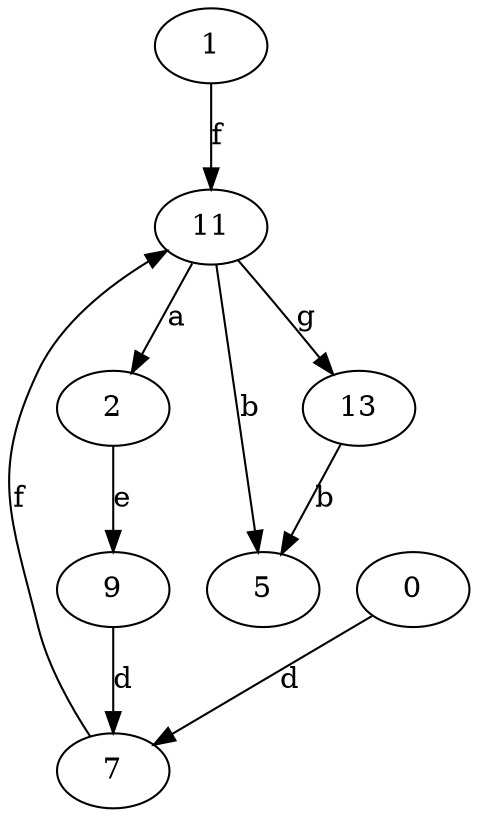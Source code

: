 strict digraph  {
1;
2;
5;
7;
9;
0;
11;
13;
1 -> 11  [label=f];
2 -> 9  [label=e];
7 -> 11  [label=f];
9 -> 7  [label=d];
0 -> 7  [label=d];
11 -> 2  [label=a];
11 -> 5  [label=b];
11 -> 13  [label=g];
13 -> 5  [label=b];
}
